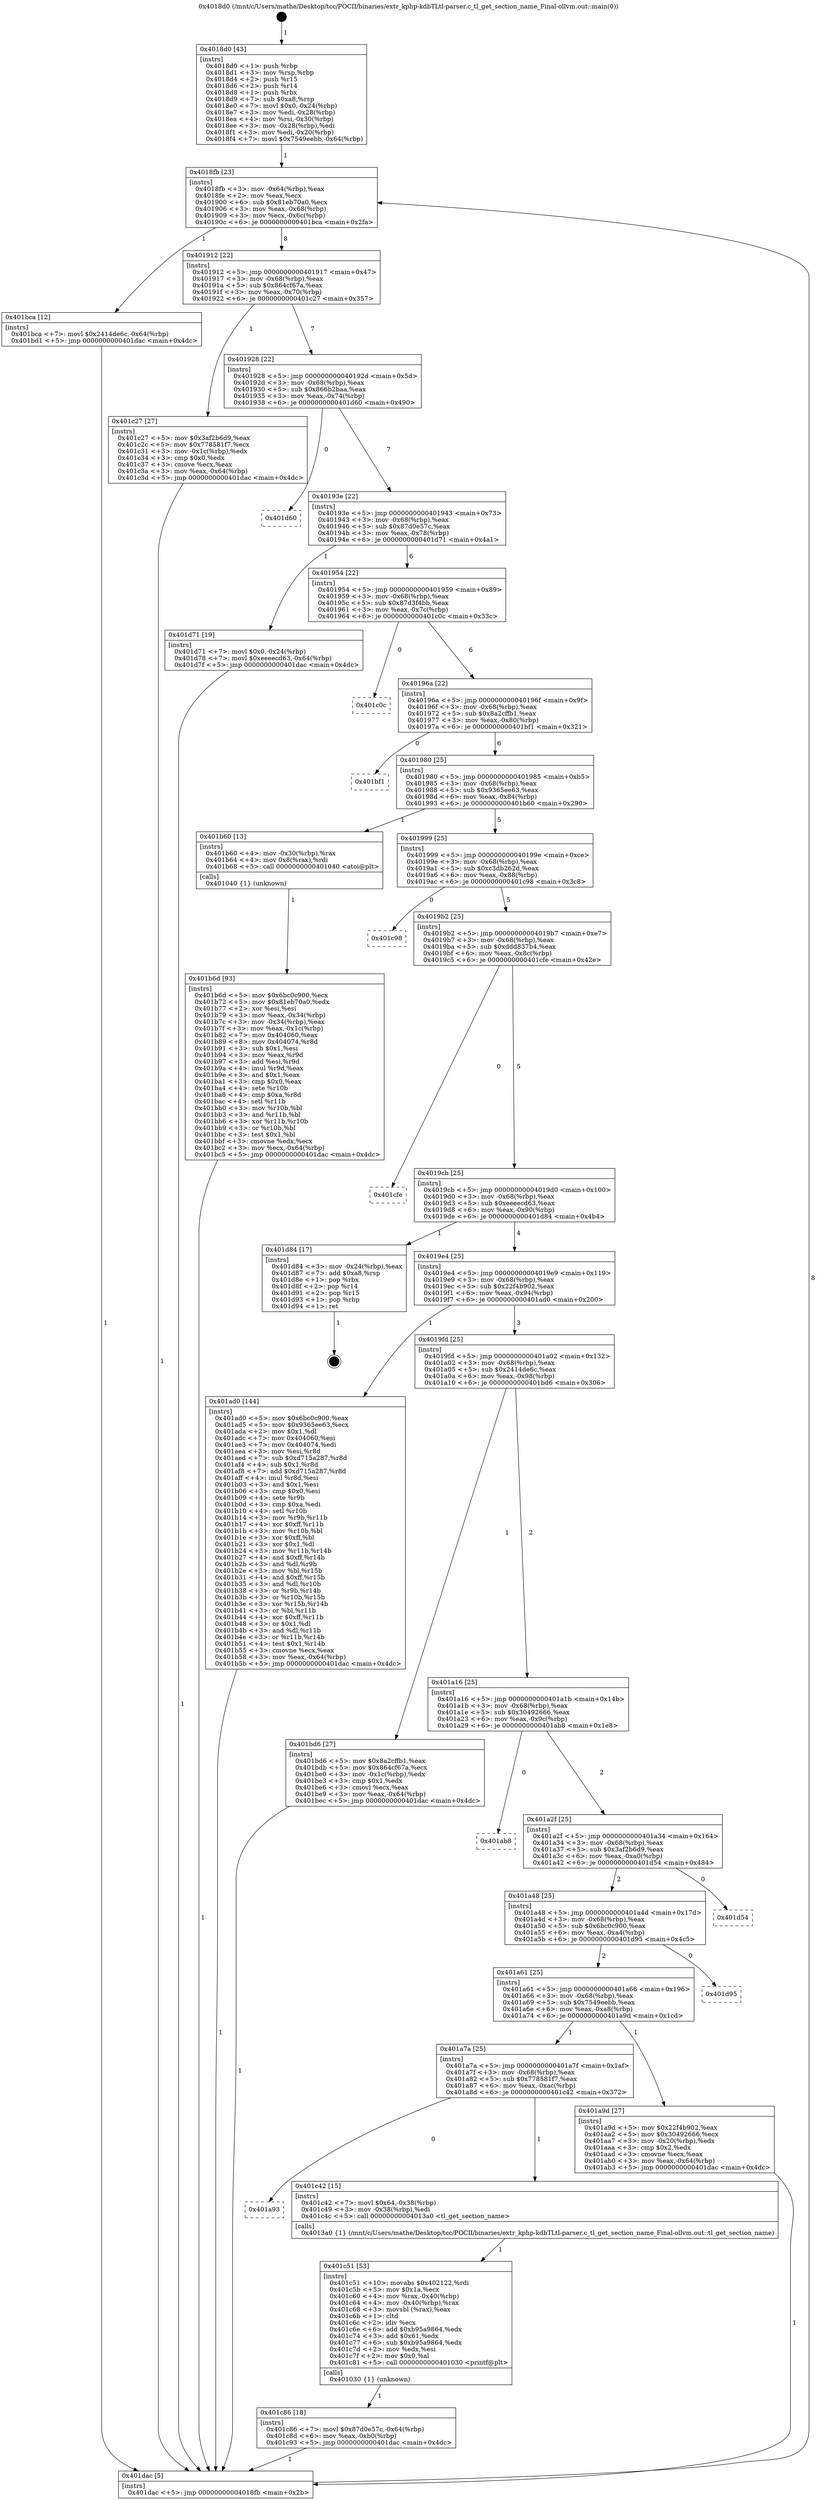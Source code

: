 digraph "0x4018d0" {
  label = "0x4018d0 (/mnt/c/Users/mathe/Desktop/tcc/POCII/binaries/extr_kphp-kdbTLtl-parser.c_tl_get_section_name_Final-ollvm.out::main(0))"
  labelloc = "t"
  node[shape=record]

  Entry [label="",width=0.3,height=0.3,shape=circle,fillcolor=black,style=filled]
  "0x4018fb" [label="{
     0x4018fb [23]\l
     | [instrs]\l
     &nbsp;&nbsp;0x4018fb \<+3\>: mov -0x64(%rbp),%eax\l
     &nbsp;&nbsp;0x4018fe \<+2\>: mov %eax,%ecx\l
     &nbsp;&nbsp;0x401900 \<+6\>: sub $0x81eb70a0,%ecx\l
     &nbsp;&nbsp;0x401906 \<+3\>: mov %eax,-0x68(%rbp)\l
     &nbsp;&nbsp;0x401909 \<+3\>: mov %ecx,-0x6c(%rbp)\l
     &nbsp;&nbsp;0x40190c \<+6\>: je 0000000000401bca \<main+0x2fa\>\l
  }"]
  "0x401bca" [label="{
     0x401bca [12]\l
     | [instrs]\l
     &nbsp;&nbsp;0x401bca \<+7\>: movl $0x2414de6c,-0x64(%rbp)\l
     &nbsp;&nbsp;0x401bd1 \<+5\>: jmp 0000000000401dac \<main+0x4dc\>\l
  }"]
  "0x401912" [label="{
     0x401912 [22]\l
     | [instrs]\l
     &nbsp;&nbsp;0x401912 \<+5\>: jmp 0000000000401917 \<main+0x47\>\l
     &nbsp;&nbsp;0x401917 \<+3\>: mov -0x68(%rbp),%eax\l
     &nbsp;&nbsp;0x40191a \<+5\>: sub $0x864cf67a,%eax\l
     &nbsp;&nbsp;0x40191f \<+3\>: mov %eax,-0x70(%rbp)\l
     &nbsp;&nbsp;0x401922 \<+6\>: je 0000000000401c27 \<main+0x357\>\l
  }"]
  Exit [label="",width=0.3,height=0.3,shape=circle,fillcolor=black,style=filled,peripheries=2]
  "0x401c27" [label="{
     0x401c27 [27]\l
     | [instrs]\l
     &nbsp;&nbsp;0x401c27 \<+5\>: mov $0x3af2b6d9,%eax\l
     &nbsp;&nbsp;0x401c2c \<+5\>: mov $0x778581f7,%ecx\l
     &nbsp;&nbsp;0x401c31 \<+3\>: mov -0x1c(%rbp),%edx\l
     &nbsp;&nbsp;0x401c34 \<+3\>: cmp $0x0,%edx\l
     &nbsp;&nbsp;0x401c37 \<+3\>: cmove %ecx,%eax\l
     &nbsp;&nbsp;0x401c3a \<+3\>: mov %eax,-0x64(%rbp)\l
     &nbsp;&nbsp;0x401c3d \<+5\>: jmp 0000000000401dac \<main+0x4dc\>\l
  }"]
  "0x401928" [label="{
     0x401928 [22]\l
     | [instrs]\l
     &nbsp;&nbsp;0x401928 \<+5\>: jmp 000000000040192d \<main+0x5d\>\l
     &nbsp;&nbsp;0x40192d \<+3\>: mov -0x68(%rbp),%eax\l
     &nbsp;&nbsp;0x401930 \<+5\>: sub $0x866b2baa,%eax\l
     &nbsp;&nbsp;0x401935 \<+3\>: mov %eax,-0x74(%rbp)\l
     &nbsp;&nbsp;0x401938 \<+6\>: je 0000000000401d60 \<main+0x490\>\l
  }"]
  "0x401c86" [label="{
     0x401c86 [18]\l
     | [instrs]\l
     &nbsp;&nbsp;0x401c86 \<+7\>: movl $0x87d0e57c,-0x64(%rbp)\l
     &nbsp;&nbsp;0x401c8d \<+6\>: mov %eax,-0xb0(%rbp)\l
     &nbsp;&nbsp;0x401c93 \<+5\>: jmp 0000000000401dac \<main+0x4dc\>\l
  }"]
  "0x401d60" [label="{
     0x401d60\l
  }", style=dashed]
  "0x40193e" [label="{
     0x40193e [22]\l
     | [instrs]\l
     &nbsp;&nbsp;0x40193e \<+5\>: jmp 0000000000401943 \<main+0x73\>\l
     &nbsp;&nbsp;0x401943 \<+3\>: mov -0x68(%rbp),%eax\l
     &nbsp;&nbsp;0x401946 \<+5\>: sub $0x87d0e57c,%eax\l
     &nbsp;&nbsp;0x40194b \<+3\>: mov %eax,-0x78(%rbp)\l
     &nbsp;&nbsp;0x40194e \<+6\>: je 0000000000401d71 \<main+0x4a1\>\l
  }"]
  "0x401c51" [label="{
     0x401c51 [53]\l
     | [instrs]\l
     &nbsp;&nbsp;0x401c51 \<+10\>: movabs $0x402122,%rdi\l
     &nbsp;&nbsp;0x401c5b \<+5\>: mov $0x1a,%ecx\l
     &nbsp;&nbsp;0x401c60 \<+4\>: mov %rax,-0x40(%rbp)\l
     &nbsp;&nbsp;0x401c64 \<+4\>: mov -0x40(%rbp),%rax\l
     &nbsp;&nbsp;0x401c68 \<+3\>: movsbl (%rax),%eax\l
     &nbsp;&nbsp;0x401c6b \<+1\>: cltd\l
     &nbsp;&nbsp;0x401c6c \<+2\>: idiv %ecx\l
     &nbsp;&nbsp;0x401c6e \<+6\>: add $0xb95a9864,%edx\l
     &nbsp;&nbsp;0x401c74 \<+3\>: add $0x61,%edx\l
     &nbsp;&nbsp;0x401c77 \<+6\>: sub $0xb95a9864,%edx\l
     &nbsp;&nbsp;0x401c7d \<+2\>: mov %edx,%esi\l
     &nbsp;&nbsp;0x401c7f \<+2\>: mov $0x0,%al\l
     &nbsp;&nbsp;0x401c81 \<+5\>: call 0000000000401030 \<printf@plt\>\l
     | [calls]\l
     &nbsp;&nbsp;0x401030 \{1\} (unknown)\l
  }"]
  "0x401d71" [label="{
     0x401d71 [19]\l
     | [instrs]\l
     &nbsp;&nbsp;0x401d71 \<+7\>: movl $0x0,-0x24(%rbp)\l
     &nbsp;&nbsp;0x401d78 \<+7\>: movl $0xeeeecd63,-0x64(%rbp)\l
     &nbsp;&nbsp;0x401d7f \<+5\>: jmp 0000000000401dac \<main+0x4dc\>\l
  }"]
  "0x401954" [label="{
     0x401954 [22]\l
     | [instrs]\l
     &nbsp;&nbsp;0x401954 \<+5\>: jmp 0000000000401959 \<main+0x89\>\l
     &nbsp;&nbsp;0x401959 \<+3\>: mov -0x68(%rbp),%eax\l
     &nbsp;&nbsp;0x40195c \<+5\>: sub $0x87d3f4bb,%eax\l
     &nbsp;&nbsp;0x401961 \<+3\>: mov %eax,-0x7c(%rbp)\l
     &nbsp;&nbsp;0x401964 \<+6\>: je 0000000000401c0c \<main+0x33c\>\l
  }"]
  "0x401a93" [label="{
     0x401a93\l
  }", style=dashed]
  "0x401c0c" [label="{
     0x401c0c\l
  }", style=dashed]
  "0x40196a" [label="{
     0x40196a [22]\l
     | [instrs]\l
     &nbsp;&nbsp;0x40196a \<+5\>: jmp 000000000040196f \<main+0x9f\>\l
     &nbsp;&nbsp;0x40196f \<+3\>: mov -0x68(%rbp),%eax\l
     &nbsp;&nbsp;0x401972 \<+5\>: sub $0x8a2cffb1,%eax\l
     &nbsp;&nbsp;0x401977 \<+3\>: mov %eax,-0x80(%rbp)\l
     &nbsp;&nbsp;0x40197a \<+6\>: je 0000000000401bf1 \<main+0x321\>\l
  }"]
  "0x401c42" [label="{
     0x401c42 [15]\l
     | [instrs]\l
     &nbsp;&nbsp;0x401c42 \<+7\>: movl $0x64,-0x38(%rbp)\l
     &nbsp;&nbsp;0x401c49 \<+3\>: mov -0x38(%rbp),%edi\l
     &nbsp;&nbsp;0x401c4c \<+5\>: call 00000000004013a0 \<tl_get_section_name\>\l
     | [calls]\l
     &nbsp;&nbsp;0x4013a0 \{1\} (/mnt/c/Users/mathe/Desktop/tcc/POCII/binaries/extr_kphp-kdbTLtl-parser.c_tl_get_section_name_Final-ollvm.out::tl_get_section_name)\l
  }"]
  "0x401bf1" [label="{
     0x401bf1\l
  }", style=dashed]
  "0x401980" [label="{
     0x401980 [25]\l
     | [instrs]\l
     &nbsp;&nbsp;0x401980 \<+5\>: jmp 0000000000401985 \<main+0xb5\>\l
     &nbsp;&nbsp;0x401985 \<+3\>: mov -0x68(%rbp),%eax\l
     &nbsp;&nbsp;0x401988 \<+5\>: sub $0x9365ee63,%eax\l
     &nbsp;&nbsp;0x40198d \<+6\>: mov %eax,-0x84(%rbp)\l
     &nbsp;&nbsp;0x401993 \<+6\>: je 0000000000401b60 \<main+0x290\>\l
  }"]
  "0x401b6d" [label="{
     0x401b6d [93]\l
     | [instrs]\l
     &nbsp;&nbsp;0x401b6d \<+5\>: mov $0x6bc0c900,%ecx\l
     &nbsp;&nbsp;0x401b72 \<+5\>: mov $0x81eb70a0,%edx\l
     &nbsp;&nbsp;0x401b77 \<+2\>: xor %esi,%esi\l
     &nbsp;&nbsp;0x401b79 \<+3\>: mov %eax,-0x34(%rbp)\l
     &nbsp;&nbsp;0x401b7c \<+3\>: mov -0x34(%rbp),%eax\l
     &nbsp;&nbsp;0x401b7f \<+3\>: mov %eax,-0x1c(%rbp)\l
     &nbsp;&nbsp;0x401b82 \<+7\>: mov 0x404060,%eax\l
     &nbsp;&nbsp;0x401b89 \<+8\>: mov 0x404074,%r8d\l
     &nbsp;&nbsp;0x401b91 \<+3\>: sub $0x1,%esi\l
     &nbsp;&nbsp;0x401b94 \<+3\>: mov %eax,%r9d\l
     &nbsp;&nbsp;0x401b97 \<+3\>: add %esi,%r9d\l
     &nbsp;&nbsp;0x401b9a \<+4\>: imul %r9d,%eax\l
     &nbsp;&nbsp;0x401b9e \<+3\>: and $0x1,%eax\l
     &nbsp;&nbsp;0x401ba1 \<+3\>: cmp $0x0,%eax\l
     &nbsp;&nbsp;0x401ba4 \<+4\>: sete %r10b\l
     &nbsp;&nbsp;0x401ba8 \<+4\>: cmp $0xa,%r8d\l
     &nbsp;&nbsp;0x401bac \<+4\>: setl %r11b\l
     &nbsp;&nbsp;0x401bb0 \<+3\>: mov %r10b,%bl\l
     &nbsp;&nbsp;0x401bb3 \<+3\>: and %r11b,%bl\l
     &nbsp;&nbsp;0x401bb6 \<+3\>: xor %r11b,%r10b\l
     &nbsp;&nbsp;0x401bb9 \<+3\>: or %r10b,%bl\l
     &nbsp;&nbsp;0x401bbc \<+3\>: test $0x1,%bl\l
     &nbsp;&nbsp;0x401bbf \<+3\>: cmovne %edx,%ecx\l
     &nbsp;&nbsp;0x401bc2 \<+3\>: mov %ecx,-0x64(%rbp)\l
     &nbsp;&nbsp;0x401bc5 \<+5\>: jmp 0000000000401dac \<main+0x4dc\>\l
  }"]
  "0x401b60" [label="{
     0x401b60 [13]\l
     | [instrs]\l
     &nbsp;&nbsp;0x401b60 \<+4\>: mov -0x30(%rbp),%rax\l
     &nbsp;&nbsp;0x401b64 \<+4\>: mov 0x8(%rax),%rdi\l
     &nbsp;&nbsp;0x401b68 \<+5\>: call 0000000000401040 \<atoi@plt\>\l
     | [calls]\l
     &nbsp;&nbsp;0x401040 \{1\} (unknown)\l
  }"]
  "0x401999" [label="{
     0x401999 [25]\l
     | [instrs]\l
     &nbsp;&nbsp;0x401999 \<+5\>: jmp 000000000040199e \<main+0xce\>\l
     &nbsp;&nbsp;0x40199e \<+3\>: mov -0x68(%rbp),%eax\l
     &nbsp;&nbsp;0x4019a1 \<+5\>: sub $0xc3db262d,%eax\l
     &nbsp;&nbsp;0x4019a6 \<+6\>: mov %eax,-0x88(%rbp)\l
     &nbsp;&nbsp;0x4019ac \<+6\>: je 0000000000401c98 \<main+0x3c8\>\l
  }"]
  "0x4018d0" [label="{
     0x4018d0 [43]\l
     | [instrs]\l
     &nbsp;&nbsp;0x4018d0 \<+1\>: push %rbp\l
     &nbsp;&nbsp;0x4018d1 \<+3\>: mov %rsp,%rbp\l
     &nbsp;&nbsp;0x4018d4 \<+2\>: push %r15\l
     &nbsp;&nbsp;0x4018d6 \<+2\>: push %r14\l
     &nbsp;&nbsp;0x4018d8 \<+1\>: push %rbx\l
     &nbsp;&nbsp;0x4018d9 \<+7\>: sub $0xa8,%rsp\l
     &nbsp;&nbsp;0x4018e0 \<+7\>: movl $0x0,-0x24(%rbp)\l
     &nbsp;&nbsp;0x4018e7 \<+3\>: mov %edi,-0x28(%rbp)\l
     &nbsp;&nbsp;0x4018ea \<+4\>: mov %rsi,-0x30(%rbp)\l
     &nbsp;&nbsp;0x4018ee \<+3\>: mov -0x28(%rbp),%edi\l
     &nbsp;&nbsp;0x4018f1 \<+3\>: mov %edi,-0x20(%rbp)\l
     &nbsp;&nbsp;0x4018f4 \<+7\>: movl $0x7549eebb,-0x64(%rbp)\l
  }"]
  "0x401c98" [label="{
     0x401c98\l
  }", style=dashed]
  "0x4019b2" [label="{
     0x4019b2 [25]\l
     | [instrs]\l
     &nbsp;&nbsp;0x4019b2 \<+5\>: jmp 00000000004019b7 \<main+0xe7\>\l
     &nbsp;&nbsp;0x4019b7 \<+3\>: mov -0x68(%rbp),%eax\l
     &nbsp;&nbsp;0x4019ba \<+5\>: sub $0xddd837b4,%eax\l
     &nbsp;&nbsp;0x4019bf \<+6\>: mov %eax,-0x8c(%rbp)\l
     &nbsp;&nbsp;0x4019c5 \<+6\>: je 0000000000401cfe \<main+0x42e\>\l
  }"]
  "0x401dac" [label="{
     0x401dac [5]\l
     | [instrs]\l
     &nbsp;&nbsp;0x401dac \<+5\>: jmp 00000000004018fb \<main+0x2b\>\l
  }"]
  "0x401cfe" [label="{
     0x401cfe\l
  }", style=dashed]
  "0x4019cb" [label="{
     0x4019cb [25]\l
     | [instrs]\l
     &nbsp;&nbsp;0x4019cb \<+5\>: jmp 00000000004019d0 \<main+0x100\>\l
     &nbsp;&nbsp;0x4019d0 \<+3\>: mov -0x68(%rbp),%eax\l
     &nbsp;&nbsp;0x4019d3 \<+5\>: sub $0xeeeecd63,%eax\l
     &nbsp;&nbsp;0x4019d8 \<+6\>: mov %eax,-0x90(%rbp)\l
     &nbsp;&nbsp;0x4019de \<+6\>: je 0000000000401d84 \<main+0x4b4\>\l
  }"]
  "0x401a7a" [label="{
     0x401a7a [25]\l
     | [instrs]\l
     &nbsp;&nbsp;0x401a7a \<+5\>: jmp 0000000000401a7f \<main+0x1af\>\l
     &nbsp;&nbsp;0x401a7f \<+3\>: mov -0x68(%rbp),%eax\l
     &nbsp;&nbsp;0x401a82 \<+5\>: sub $0x778581f7,%eax\l
     &nbsp;&nbsp;0x401a87 \<+6\>: mov %eax,-0xac(%rbp)\l
     &nbsp;&nbsp;0x401a8d \<+6\>: je 0000000000401c42 \<main+0x372\>\l
  }"]
  "0x401d84" [label="{
     0x401d84 [17]\l
     | [instrs]\l
     &nbsp;&nbsp;0x401d84 \<+3\>: mov -0x24(%rbp),%eax\l
     &nbsp;&nbsp;0x401d87 \<+7\>: add $0xa8,%rsp\l
     &nbsp;&nbsp;0x401d8e \<+1\>: pop %rbx\l
     &nbsp;&nbsp;0x401d8f \<+2\>: pop %r14\l
     &nbsp;&nbsp;0x401d91 \<+2\>: pop %r15\l
     &nbsp;&nbsp;0x401d93 \<+1\>: pop %rbp\l
     &nbsp;&nbsp;0x401d94 \<+1\>: ret\l
  }"]
  "0x4019e4" [label="{
     0x4019e4 [25]\l
     | [instrs]\l
     &nbsp;&nbsp;0x4019e4 \<+5\>: jmp 00000000004019e9 \<main+0x119\>\l
     &nbsp;&nbsp;0x4019e9 \<+3\>: mov -0x68(%rbp),%eax\l
     &nbsp;&nbsp;0x4019ec \<+5\>: sub $0x22f4b902,%eax\l
     &nbsp;&nbsp;0x4019f1 \<+6\>: mov %eax,-0x94(%rbp)\l
     &nbsp;&nbsp;0x4019f7 \<+6\>: je 0000000000401ad0 \<main+0x200\>\l
  }"]
  "0x401a9d" [label="{
     0x401a9d [27]\l
     | [instrs]\l
     &nbsp;&nbsp;0x401a9d \<+5\>: mov $0x22f4b902,%eax\l
     &nbsp;&nbsp;0x401aa2 \<+5\>: mov $0x30492666,%ecx\l
     &nbsp;&nbsp;0x401aa7 \<+3\>: mov -0x20(%rbp),%edx\l
     &nbsp;&nbsp;0x401aaa \<+3\>: cmp $0x2,%edx\l
     &nbsp;&nbsp;0x401aad \<+3\>: cmovne %ecx,%eax\l
     &nbsp;&nbsp;0x401ab0 \<+3\>: mov %eax,-0x64(%rbp)\l
     &nbsp;&nbsp;0x401ab3 \<+5\>: jmp 0000000000401dac \<main+0x4dc\>\l
  }"]
  "0x401ad0" [label="{
     0x401ad0 [144]\l
     | [instrs]\l
     &nbsp;&nbsp;0x401ad0 \<+5\>: mov $0x6bc0c900,%eax\l
     &nbsp;&nbsp;0x401ad5 \<+5\>: mov $0x9365ee63,%ecx\l
     &nbsp;&nbsp;0x401ada \<+2\>: mov $0x1,%dl\l
     &nbsp;&nbsp;0x401adc \<+7\>: mov 0x404060,%esi\l
     &nbsp;&nbsp;0x401ae3 \<+7\>: mov 0x404074,%edi\l
     &nbsp;&nbsp;0x401aea \<+3\>: mov %esi,%r8d\l
     &nbsp;&nbsp;0x401aed \<+7\>: sub $0xd715a287,%r8d\l
     &nbsp;&nbsp;0x401af4 \<+4\>: sub $0x1,%r8d\l
     &nbsp;&nbsp;0x401af8 \<+7\>: add $0xd715a287,%r8d\l
     &nbsp;&nbsp;0x401aff \<+4\>: imul %r8d,%esi\l
     &nbsp;&nbsp;0x401b03 \<+3\>: and $0x1,%esi\l
     &nbsp;&nbsp;0x401b06 \<+3\>: cmp $0x0,%esi\l
     &nbsp;&nbsp;0x401b09 \<+4\>: sete %r9b\l
     &nbsp;&nbsp;0x401b0d \<+3\>: cmp $0xa,%edi\l
     &nbsp;&nbsp;0x401b10 \<+4\>: setl %r10b\l
     &nbsp;&nbsp;0x401b14 \<+3\>: mov %r9b,%r11b\l
     &nbsp;&nbsp;0x401b17 \<+4\>: xor $0xff,%r11b\l
     &nbsp;&nbsp;0x401b1b \<+3\>: mov %r10b,%bl\l
     &nbsp;&nbsp;0x401b1e \<+3\>: xor $0xff,%bl\l
     &nbsp;&nbsp;0x401b21 \<+3\>: xor $0x1,%dl\l
     &nbsp;&nbsp;0x401b24 \<+3\>: mov %r11b,%r14b\l
     &nbsp;&nbsp;0x401b27 \<+4\>: and $0xff,%r14b\l
     &nbsp;&nbsp;0x401b2b \<+3\>: and %dl,%r9b\l
     &nbsp;&nbsp;0x401b2e \<+3\>: mov %bl,%r15b\l
     &nbsp;&nbsp;0x401b31 \<+4\>: and $0xff,%r15b\l
     &nbsp;&nbsp;0x401b35 \<+3\>: and %dl,%r10b\l
     &nbsp;&nbsp;0x401b38 \<+3\>: or %r9b,%r14b\l
     &nbsp;&nbsp;0x401b3b \<+3\>: or %r10b,%r15b\l
     &nbsp;&nbsp;0x401b3e \<+3\>: xor %r15b,%r14b\l
     &nbsp;&nbsp;0x401b41 \<+3\>: or %bl,%r11b\l
     &nbsp;&nbsp;0x401b44 \<+4\>: xor $0xff,%r11b\l
     &nbsp;&nbsp;0x401b48 \<+3\>: or $0x1,%dl\l
     &nbsp;&nbsp;0x401b4b \<+3\>: and %dl,%r11b\l
     &nbsp;&nbsp;0x401b4e \<+3\>: or %r11b,%r14b\l
     &nbsp;&nbsp;0x401b51 \<+4\>: test $0x1,%r14b\l
     &nbsp;&nbsp;0x401b55 \<+3\>: cmovne %ecx,%eax\l
     &nbsp;&nbsp;0x401b58 \<+3\>: mov %eax,-0x64(%rbp)\l
     &nbsp;&nbsp;0x401b5b \<+5\>: jmp 0000000000401dac \<main+0x4dc\>\l
  }"]
  "0x4019fd" [label="{
     0x4019fd [25]\l
     | [instrs]\l
     &nbsp;&nbsp;0x4019fd \<+5\>: jmp 0000000000401a02 \<main+0x132\>\l
     &nbsp;&nbsp;0x401a02 \<+3\>: mov -0x68(%rbp),%eax\l
     &nbsp;&nbsp;0x401a05 \<+5\>: sub $0x2414de6c,%eax\l
     &nbsp;&nbsp;0x401a0a \<+6\>: mov %eax,-0x98(%rbp)\l
     &nbsp;&nbsp;0x401a10 \<+6\>: je 0000000000401bd6 \<main+0x306\>\l
  }"]
  "0x401a61" [label="{
     0x401a61 [25]\l
     | [instrs]\l
     &nbsp;&nbsp;0x401a61 \<+5\>: jmp 0000000000401a66 \<main+0x196\>\l
     &nbsp;&nbsp;0x401a66 \<+3\>: mov -0x68(%rbp),%eax\l
     &nbsp;&nbsp;0x401a69 \<+5\>: sub $0x7549eebb,%eax\l
     &nbsp;&nbsp;0x401a6e \<+6\>: mov %eax,-0xa8(%rbp)\l
     &nbsp;&nbsp;0x401a74 \<+6\>: je 0000000000401a9d \<main+0x1cd\>\l
  }"]
  "0x401bd6" [label="{
     0x401bd6 [27]\l
     | [instrs]\l
     &nbsp;&nbsp;0x401bd6 \<+5\>: mov $0x8a2cffb1,%eax\l
     &nbsp;&nbsp;0x401bdb \<+5\>: mov $0x864cf67a,%ecx\l
     &nbsp;&nbsp;0x401be0 \<+3\>: mov -0x1c(%rbp),%edx\l
     &nbsp;&nbsp;0x401be3 \<+3\>: cmp $0x1,%edx\l
     &nbsp;&nbsp;0x401be6 \<+3\>: cmovl %ecx,%eax\l
     &nbsp;&nbsp;0x401be9 \<+3\>: mov %eax,-0x64(%rbp)\l
     &nbsp;&nbsp;0x401bec \<+5\>: jmp 0000000000401dac \<main+0x4dc\>\l
  }"]
  "0x401a16" [label="{
     0x401a16 [25]\l
     | [instrs]\l
     &nbsp;&nbsp;0x401a16 \<+5\>: jmp 0000000000401a1b \<main+0x14b\>\l
     &nbsp;&nbsp;0x401a1b \<+3\>: mov -0x68(%rbp),%eax\l
     &nbsp;&nbsp;0x401a1e \<+5\>: sub $0x30492666,%eax\l
     &nbsp;&nbsp;0x401a23 \<+6\>: mov %eax,-0x9c(%rbp)\l
     &nbsp;&nbsp;0x401a29 \<+6\>: je 0000000000401ab8 \<main+0x1e8\>\l
  }"]
  "0x401d95" [label="{
     0x401d95\l
  }", style=dashed]
  "0x401ab8" [label="{
     0x401ab8\l
  }", style=dashed]
  "0x401a2f" [label="{
     0x401a2f [25]\l
     | [instrs]\l
     &nbsp;&nbsp;0x401a2f \<+5\>: jmp 0000000000401a34 \<main+0x164\>\l
     &nbsp;&nbsp;0x401a34 \<+3\>: mov -0x68(%rbp),%eax\l
     &nbsp;&nbsp;0x401a37 \<+5\>: sub $0x3af2b6d9,%eax\l
     &nbsp;&nbsp;0x401a3c \<+6\>: mov %eax,-0xa0(%rbp)\l
     &nbsp;&nbsp;0x401a42 \<+6\>: je 0000000000401d54 \<main+0x484\>\l
  }"]
  "0x401a48" [label="{
     0x401a48 [25]\l
     | [instrs]\l
     &nbsp;&nbsp;0x401a48 \<+5\>: jmp 0000000000401a4d \<main+0x17d\>\l
     &nbsp;&nbsp;0x401a4d \<+3\>: mov -0x68(%rbp),%eax\l
     &nbsp;&nbsp;0x401a50 \<+5\>: sub $0x6bc0c900,%eax\l
     &nbsp;&nbsp;0x401a55 \<+6\>: mov %eax,-0xa4(%rbp)\l
     &nbsp;&nbsp;0x401a5b \<+6\>: je 0000000000401d95 \<main+0x4c5\>\l
  }"]
  "0x401d54" [label="{
     0x401d54\l
  }", style=dashed]
  Entry -> "0x4018d0" [label=" 1"]
  "0x4018fb" -> "0x401bca" [label=" 1"]
  "0x4018fb" -> "0x401912" [label=" 8"]
  "0x401d84" -> Exit [label=" 1"]
  "0x401912" -> "0x401c27" [label=" 1"]
  "0x401912" -> "0x401928" [label=" 7"]
  "0x401d71" -> "0x401dac" [label=" 1"]
  "0x401928" -> "0x401d60" [label=" 0"]
  "0x401928" -> "0x40193e" [label=" 7"]
  "0x401c86" -> "0x401dac" [label=" 1"]
  "0x40193e" -> "0x401d71" [label=" 1"]
  "0x40193e" -> "0x401954" [label=" 6"]
  "0x401c51" -> "0x401c86" [label=" 1"]
  "0x401954" -> "0x401c0c" [label=" 0"]
  "0x401954" -> "0x40196a" [label=" 6"]
  "0x401c42" -> "0x401c51" [label=" 1"]
  "0x40196a" -> "0x401bf1" [label=" 0"]
  "0x40196a" -> "0x401980" [label=" 6"]
  "0x401a7a" -> "0x401a93" [label=" 0"]
  "0x401980" -> "0x401b60" [label=" 1"]
  "0x401980" -> "0x401999" [label=" 5"]
  "0x401a7a" -> "0x401c42" [label=" 1"]
  "0x401999" -> "0x401c98" [label=" 0"]
  "0x401999" -> "0x4019b2" [label=" 5"]
  "0x401c27" -> "0x401dac" [label=" 1"]
  "0x4019b2" -> "0x401cfe" [label=" 0"]
  "0x4019b2" -> "0x4019cb" [label=" 5"]
  "0x401bd6" -> "0x401dac" [label=" 1"]
  "0x4019cb" -> "0x401d84" [label=" 1"]
  "0x4019cb" -> "0x4019e4" [label=" 4"]
  "0x401bca" -> "0x401dac" [label=" 1"]
  "0x4019e4" -> "0x401ad0" [label=" 1"]
  "0x4019e4" -> "0x4019fd" [label=" 3"]
  "0x401b6d" -> "0x401dac" [label=" 1"]
  "0x4019fd" -> "0x401bd6" [label=" 1"]
  "0x4019fd" -> "0x401a16" [label=" 2"]
  "0x401ad0" -> "0x401dac" [label=" 1"]
  "0x401a16" -> "0x401ab8" [label=" 0"]
  "0x401a16" -> "0x401a2f" [label=" 2"]
  "0x401dac" -> "0x4018fb" [label=" 8"]
  "0x401a2f" -> "0x401d54" [label=" 0"]
  "0x401a2f" -> "0x401a48" [label=" 2"]
  "0x4018d0" -> "0x4018fb" [label=" 1"]
  "0x401a48" -> "0x401d95" [label=" 0"]
  "0x401a48" -> "0x401a61" [label=" 2"]
  "0x401b60" -> "0x401b6d" [label=" 1"]
  "0x401a61" -> "0x401a9d" [label=" 1"]
  "0x401a61" -> "0x401a7a" [label=" 1"]
  "0x401a9d" -> "0x401dac" [label=" 1"]
}
